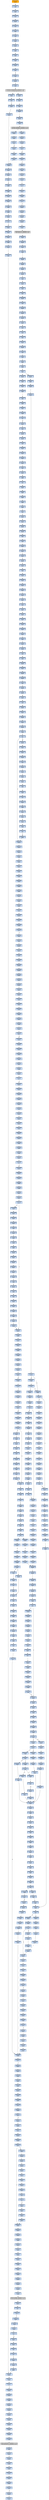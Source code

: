 strict digraph G {
	graph [bgcolor=transparent,
		name=G
	];
	node [color=lightsteelblue,
		fillcolor=lightsteelblue,
		shape=rectangle,
		style=filled
	];
	"0x00432e65"	[label="0x00432e65
jae"];
	"0x00432e67"	[label="0x00432e67
movl"];
	"0x00432e65" -> "0x00432e67"	[color="#000000",
		label=F];
	"0x00432f51"	[label="0x00432f51
movl"];
	"0x00432f53"	[label="0x00432f53
cmpl"];
	"0x00432f51" -> "0x00432f53"	[color="#000000"];
	"0x00432e76"	[label="0x00432e76
shrl"];
	"0x00432e78"	[label="0x00432e78
movl"];
	"0x00432e76" -> "0x00432e78"	[color="#000000"];
	"0x00432a3b"	[label="0x00432a3b
jae"];
	"0x00432a3d"	[label="0x00432a3d
movl"];
	"0x00432a3b" -> "0x00432a3d"	[color="#000000",
		label=F];
	"0x00432a44"	[label="0x00432a44
cmpl"];
	"0x00432a3b" -> "0x00432a44"	[color="#000000",
		label=T];
	"0x0043292b"	[label="0x0043292b
addl"];
	"0x0043292e"	[label="0x0043292e
cmpl"];
	"0x0043292b" -> "0x0043292e"	[color="#000000"];
	"0x00432a25"	[label="0x00432a25
sbbl"];
	"0x00432a27"	[label="0x00432a27
addl"];
	"0x00432a25" -> "0x00432a27"	[color="#000000"];
	"0x00432cb9"	[label="0x00432cb9
xorl"];
	"0x00432cbb"	[label="0x00432cbb
cmpb"];
	"0x00432cb9" -> "0x00432cbb"	[color="#000000"];
	"0x00432189"	[label="0x00432189
call"];
	VIRTUALFREE_KERNEL32_DLL	[color=lightgrey,
		fillcolor=lightgrey,
		label="VIRTUALFREE_KERNEL32_DLL
VIRTUALFREE-KERNEL32-DLL"];
	"0x00432189" -> VIRTUALFREE_KERNEL32_DLL	[color="#000000"];
	"0x00432ac2"	[label="0x00432ac2
call"];
	"0x0043280f"	[label="0x0043280f
movl"];
	"0x00432ac2" -> "0x0043280f"	[color="#000000"];
	"0x00432afe"	[label="0x00432afe
popl"];
	"0x00432aff"	[label="0x00432aff
ret"];
	"0x00432afe" -> "0x00432aff"	[color="#000000"];
	"0x00432274"	[label="0x00432274
testl"];
	"0x00432276"	[label="0x00432276
je"];
	"0x00432274" -> "0x00432276"	[color="#000000"];
	"0x004329e6"	[label="0x004329e6
movl"];
	"0x004329e9"	[label="0x004329e9
cmpl"];
	"0x004329e6" -> "0x004329e9"	[color="#000000"];
	"0x00432093"	[label="0x00432093
orl"];
	"0x00432095"	[label="0x00432095
je"];
	"0x00432093" -> "0x00432095"	[color="#000000"];
	"0x0043290a"	[label="0x0043290a
shrl"];
	"0x0043290d"	[label="0x0043290d
repz"];
	"0x0043290a" -> "0x0043290d"	[color="#000000"];
	"0x004327ae"	[label="0x004327ae
cmpl"];
	"0x004327b1"	[label="0x004327b1
jb"];
	"0x004327ae" -> "0x004327b1"	[color="#000000"];
	"0x004322ac"	[label="0x004322ac
jne"];
	"0x004322b1"	[label="0x004322b1
addl"];
	"0x004322ac" -> "0x004322b1"	[color="#000000",
		label=T];
	"0x0043283c"	[label="0x0043283c
pushl"];
	"0x0043283d"	[label="0x0043283d
movl"];
	"0x0043283c" -> "0x0043283d"	[color="#000000"];
	"0x00432d3a"	[label="0x00432d3a
incl"];
	"0x00432d3b"	[label="0x00432d3b
incl"];
	"0x00432d3a" -> "0x00432d3b"	[color="#000000"];
	"0x00432110"	[label="0x00432110
pushl"];
	"0x00432111"	[label="0x00432111
pushl"];
	"0x00432110" -> "0x00432111"	[color="#000000"];
	"0x00432993"	[label="0x00432993
incl"];
	"0x00432994"	[label="0x00432994
movl"];
	"0x00432993" -> "0x00432994"	[color="#000000"];
	"0x00432cc3"	[label="0x00432cc3
jne"];
	"0x00432cbb" -> "0x00432cc3"	[color="#000000"];
	"0x0043283a"	[label="0x0043283a
pushl"];
	"0x0043283b"	[label="0x0043283b
pushl"];
	"0x0043283a" -> "0x0043283b"	[color="#000000"];
	"0x0043211f"	[label="0x0043211f
orl"];
	"0x00432121"	[label="0x00432121
je"];
	"0x0043211f" -> "0x00432121"	[color="#000000"];
	"0x00432840"	[label="0x00432840
movl"];
	"0x00432845"	[label="0x00432845
movl"];
	"0x00432840" -> "0x00432845"	[color="#000000"];
	"0x00432a7d"	[label="0x00432a7d
popl"];
	"0x00432a7e"	[label="0x00432a7e
popl"];
	"0x00432a7d" -> "0x00432a7e"	[color="#000000"];
	"0x00432249"	[label="0x00432249
movl"];
	"0x0043224f"	[label="0x0043224f
orl"];
	"0x00432249" -> "0x0043224f"	[color="#000000"];
	"0x00432a1b"	[label="0x00432a1b
jmp"];
	"0x00432a58"	[label="0x00432a58
movl"];
	"0x00432a1b" -> "0x00432a58"	[color="#000000"];
	"0x0043284b"	[label="0x0043284b
xorl"];
	"0x00432845" -> "0x0043284b"	[color="#000000"];
	"0x004320e8"	[label="0x004320e8
pushl"];
	"0x004320e9"	[label="0x004320e9
movl"];
	"0x004320e8" -> "0x004320e9"	[color="#000000"];
	"0x00432eae"	[label="0x00432eae
movb"];
	"0x00432eb2"	[label="0x00432eb2
movl"];
	"0x00432eae" -> "0x00432eb2"	[color="#000000"];
	"0x004328f4"	[label="0x004328f4
movb"];
	"0x004328f6"	[label="0x004328f6
movl"];
	"0x004328f4" -> "0x004328f6"	[color="#000000"];
	"0x0043201c"	[label="0x0043201c
subl"];
	"0x00432022"	[label="0x00432022
cmpl"];
	"0x0043201c" -> "0x00432022"	[color="#000000"];
	"0x00432406"	[label="0x00432406
addl"];
	"0x0043240c"	[label="0x0043240c
popl"];
	"0x00432406" -> "0x0043240c"	[color="#000000"];
	"0x00432ef7"	[label="0x00432ef7
cmpl"];
	"0x00432efa"	[label="0x00432efa
jae"];
	"0x00432ef7" -> "0x00432efa"	[color="#000000"];
	"0x00432f85"	[label="0x00432f85
popl"];
	"0x00432f86"	[label="0x00432f86
addl"];
	"0x00432f85" -> "0x00432f86"	[color="#000000"];
	"0x004327b4"	[label="0x004327b4
movl"];
	"0x004327b9"	[label="0x004327b9
movl"];
	"0x004327b4" -> "0x004327b9"	[color="#000000"];
	"0x004328f8"	[label="0x004328f8
movb"];
	"0x004328f6" -> "0x004328f8"	[color="#000000"];
	"0x00432f5d"	[label="0x00432f5d
movl"];
	"0x00432f61"	[label="0x00432f61
movl"];
	"0x00432f5d" -> "0x00432f61"	[color="#000000"];
	"0x004329b1"	[label="0x004329b1
pushl"];
	"0x004329b2"	[label="0x004329b2
pushl"];
	"0x004329b1" -> "0x004329b2"	[color="#000000"];
	"0x004327bd"	[label="0x004327bd
incl"];
	"0x004327be"	[label="0x004327be
movb"];
	"0x004327bd" -> "0x004327be"	[color="#000000"];
	"0x00432e82"	[label="0x00432e82
andl"];
	"0x00432e88"	[label="0x00432e88
shrl"];
	"0x00432e82" -> "0x00432e88"	[color="#000000"];
	"0x0043291a"	[label="0x0043291a
movl"];
	"0x0043291e"	[label="0x0043291e
movl"];
	"0x0043291a" -> "0x0043291e"	[color="#000000"];
	"0x00432e22"	[label="0x00432e22
movl"];
	"0x00432e24"	[label="0x00432e24
je"];
	"0x00432e22" -> "0x00432e24"	[color="#000000"];
	"0x00432962"	[label="0x00432962
testl"];
	"0x00432964"	[label="0x00432964
jbe"];
	"0x00432962" -> "0x00432964"	[color="#000000"];
	"0x00432cf1"	[label="0x00432cf1
ret"];
	"0x00432f6c"	[label="0x00432f6c
testb"];
	"0x00432cf1" -> "0x00432f6c"	[color="#000000"];
	"0x004329a4"	[label="0x004329a4
movb"];
	"0x004329a6"	[label="0x004329a6
popl"];
	"0x004329a4" -> "0x004329a6"	[color="#000000"];
	"0x00432f0d"	[label="0x00432f0d
movl"];
	"0x00432f14"	[label="0x00432f14
jmp"];
	"0x00432f0d" -> "0x00432f14"	[color="#000000"];
	"0x00432e8a"	[label="0x00432e8a
leal"];
	"0x00432e88" -> "0x00432e8a"	[color="#000000"];
	"0x00432a7f"	[label="0x00432a7f
movl"];
	"0x00432a7e" -> "0x00432a7f"	[color="#000000"];
	"0x004320bc"	[label="0x004320bc
pushl"];
	"0x004320be"	[label="0x004320be
call"];
	"0x004320bc" -> "0x004320be"	[color="#000000"];
	"0x00432a1d"	[label="0x00432a1d
cmpl"];
	"0x00432a20"	[label="0x00432a20
jae"];
	"0x00432a1d" -> "0x00432a20"	[color="#000000"];
	"0x00432f74"	[label="0x00432f74
jb"];
	"0x00432f7a"	[label="0x00432f7a
movl"];
	"0x00432f74" -> "0x00432f7a"	[color="#000000",
		label=F];
	"0x00432a5a"	[label="0x00432a5a
movl"];
	"0x00432a5d"	[label="0x00432a5d
addl"];
	"0x00432a5a" -> "0x00432a5d"	[color="#000000"];
	"0x004320aa"	[label="0x004320aa
je"];
	"0x004320b0"	[label="0x004320b0
pushl"];
	"0x004320aa" -> "0x004320b0"	[color="#000000",
		label=F];
	"0x00432826"	[label="0x00432826
movl"];
	"0x0043282c"	[label="0x0043282c
addl"];
	"0x00432826" -> "0x0043282c"	[color="#000000"];
	"0x00432396"	[label="0x00432396
pushl"];
	"0x00432397"	[label="0x00432397
pushl"];
	"0x00432396" -> "0x00432397"	[color="#000000"];
	"0x0043200b"	[label="0x0043200b
incl"];
	"0x0043200c"	[label="0x0043200c
pushl"];
	"0x0043200b" -> "0x0043200c"	[color="#000000"];
	"0x004328e0"	[label="0x004328e0
movl"];
	"0x004328e6"	[label="0x004328e6
shrl"];
	"0x004328e0" -> "0x004328e6"	[color="#000000"];
	"0x00432152"	[label="0x00432152
popl"];
	"0x00432153"	[label="0x00432153
popl"];
	"0x00432152" -> "0x00432153"	[color="#000000"];
	"0x0043271a"	[label="0x0043271a
jne"];
	"0x00432726"	[label="0x00432726
movl"];
	"0x0043271a" -> "0x00432726"	[color="#000000",
		label=T];
	"0x00432e50"	[label="0x00432e50
andl"];
	"0x00432e55"	[label="0x00432e55
addl"];
	"0x00432e50" -> "0x00432e55"	[color="#000000"];
	"0x00432d42"	[label="0x00432d42
jmp"];
	"0x00432f70"	[label="0x00432f70
cmpl"];
	"0x00432d42" -> "0x00432f70"	[color="#000000"];
	"0x00432831"	[label="0x00432831
ret"];
	"0x0043282c" -> "0x00432831"	[color="#000000"];
	"0x004328cc"	[label="0x004328cc
movl"];
	"0x004328cf"	[label="0x004328cf
movl"];
	"0x004328cc" -> "0x004328cf"	[color="#000000"];
	"0x00432b76"	[label="0x00432b76
call"];
	"0x004327a4"	[label="0x004327a4
pushl"];
	"0x00432b76" -> "0x004327a4"	[color="#000000"];
	"0x004327ce"	[label="0x004327ce
andl"];
	"0x004327d4"	[label="0x004327d4
orl"];
	"0x004327ce" -> "0x004327d4"	[color="#000000"];
	"0x0043299f"	[label="0x0043299f
jb"];
	"0x004329a1"	[label="0x004329a1
popl"];
	"0x0043299f" -> "0x004329a1"	[color="#000000",
		label=F];
	"0x00432ee9"	[label="0x00432ee9
movl"];
	"0x00432eec"	[label="0x00432eec
subl"];
	"0x00432ee9" -> "0x00432eec"	[color="#000000"];
	"0x00432e1f"	[label="0x00432e1f
popl"];
	"0x00432e20"	[label="0x00432e20
testb"];
	"0x00432e1f" -> "0x00432e20"	[color="#000000"];
	"0x004329be"	[label="0x004329be
movl"];
	"0x004329c0"	[label="0x004329c0
movb"];
	"0x004329be" -> "0x004329c0"	[color="#000000"];
	"0x004327a7"	[label="0x004327a7
pushl"];
	"0x004327a8"	[label="0x004327a8
movl"];
	"0x004327a7" -> "0x004327a8"	[color="#000000"];
	"0x00432a71"	[label="0x00432a71
movl"];
	"0x00432a75"	[label="0x00432a75
addl"];
	"0x00432a71" -> "0x00432a75"	[color="#000000"];
	"0x00432103"	[label="0x00432103
cmpb"];
	"0x00432106"	[label="0x00432106
jne"];
	"0x00432103" -> "0x00432106"	[color="#000000"];
	"0x0043297f"	[label="0x0043297f
movl"];
	"0x00432983"	[label="0x00432983
movl"];
	"0x0043297f" -> "0x00432983"	[color="#000000"];
	"0x00432a65"	[label="0x00432a65
movl"];
	"0x00432a6a"	[label="0x00432a6a
subl"];
	"0x00432a65" -> "0x00432a6a"	[color="#000000"];
	"0x00432885"	[label="0x00432885
movl"];
	"0x00432888"	[label="0x00432888
movl"];
	"0x00432885" -> "0x00432888"	[color="#000000"];
	"0x00432e49"	[label="0x00432e49
movl"];
	"0x00432e4c"	[label="0x00432e4c
movl"];
	"0x00432e49" -> "0x00432e4c"	[color="#000000"];
	"0x00432f63"	[label="0x00432f63
jmp"];
	"0x00432f63" -> "0x00432f70"	[color="#000000"];
	"0x004328c9"	[label="0x004328c9
cmpl"];
	"0x004328c9" -> "0x004328cc"	[color="#000000"];
	"0x004326eb"	[label="0x004326eb
pushl"];
	"0x004326ec"	[label="0x004326ec
leal"];
	"0x004326eb" -> "0x004326ec"	[color="#000000"];
	"0x00432922"	[label="0x00432922
movl"];
	"0x0043291e" -> "0x00432922"	[color="#000000"];
	"0x00432aab"	[label="0x00432aab
shll"];
	"0x00432aad"	[label="0x00432aad
addl"];
	"0x00432aab" -> "0x00432aad"	[color="#000000"];
	"0x0043216f"	[label="0x0043216f
sarl"];
	"0x00432172"	[label="0x00432172
repz"];
	"0x0043216f" -> "0x00432172"	[color="#000000"];
	"0x0043200e"	[label="0x0043200e
call"];
	"0x00432014"	[label="0x00432014
popl"];
	"0x0043200e" -> "0x00432014"	[color="#000000"];
	"0x00432b1b"	[label="0x00432b1b
movl"];
	"0x00432b1e"	[label="0x00432b1e
movl"];
	"0x00432b1b" -> "0x00432b1e"	[color="#000000"];
	"0x004327e0"	[label="0x004327e0
movl"];
	"0x004327e3"	[label="0x004327e3
cmpl"];
	"0x004327e0" -> "0x004327e3"	[color="#000000"];
	"0x00432062"	[label="0x00432062
jmp"];
	"0x0043208d"	[label="0x0043208d
movl"];
	"0x00432062" -> "0x0043208d"	[color="#000000"];
	"0x00432e9a"	[label="0x00432e9a
jmp"];
	"0x00432e9a" -> "0x00432ef7"	[color="#000000"];
	"0x004320fc"	[label="0x004320fc
call"];
	"0x004326c8"	[label="0x004326c8
movl"];
	"0x004320fc" -> "0x004326c8"	[color="#000000"];
	"0x004329c3"	[label="0x004329c3
movb"];
	"0x004329c7"	[label="0x004329c7
movl"];
	"0x004329c3" -> "0x004329c7"	[color="#000000"];
	"0x00432ee2"	[label="0x00432ee2
shrl"];
	"0x00432ee4"	[label="0x00432ee4
movl"];
	"0x00432ee2" -> "0x00432ee4"	[color="#000000"];
	"0x00432d34"	[label="0x00432d34
movl"];
	"0x00432d36"	[label="0x00432d36
movb"];
	"0x00432d34" -> "0x00432d36"	[color="#000000"];
	"0x00432a82"	[label="0x00432a82
popl"];
	"0x00432a7f" -> "0x00432a82"	[color="#000000"];
	"0x00432e31"	[label="0x00432e31
cmpl"];
	"0x00432e34"	[label="0x00432e34
jb"];
	"0x00432e31" -> "0x00432e34"	[color="#000000"];
	"0x00432f82"	[label="0x00432f82
popl"];
	"0x00432f83"	[label="0x00432f83
movb"];
	"0x00432f82" -> "0x00432f83"	[color="#000000"];
	"0x00432e5c"	[label="0x00432e5c
cmpl"];
	"0x00432e5f"	[label="0x00432e5f
movl"];
	"0x00432e5c" -> "0x00432e5f"	[color="#000000"];
	"0x00432f7e"	[label="0x00432f7e
movl"];
	"0x00432f80"	[label="0x00432f80
popl"];
	"0x00432f7e" -> "0x00432f80"	[color="#000000"];
	"0x00432966"	[label="0x00432966
movl"];
	"0x0043296d"	[label="0x0043296d
movb"];
	"0x00432966" -> "0x0043296d"	[color="#000000"];
	"0x004327c7"	[label="0x004327c7
movl"];
	"0x004327cb"	[label="0x004327cb
shll"];
	"0x004327c7" -> "0x004327cb"	[color="#000000"];
	"0x004322a2"	[label="0x004322a2
movl"];
	"0x004322a8"	[label="0x004322a8
movl"];
	"0x004322a2" -> "0x004322a8"	[color="#000000"];
	"0x00432015"	[label="0x00432015
movl"];
	"0x00432014" -> "0x00432015"	[color="#000000"];
	"0x00432a83"	[label="0x00432a83
ret"];
	"0x00432a82" -> "0x00432a83"	[color="#000000"];
	"0x00432eab"	[label="0x00432eab
movb"];
	"0x00432ead"	[label="0x00432ead
incl"];
	"0x00432eab" -> "0x00432ead"	[color="#000000"];
	"0x00432a62"	[label="0x00432a62
movl"];
	"0x00432a62" -> "0x00432a65"	[color="#000000"];
	"0x00432ef3"	[label="0x00432ef3
shrl"];
	"0x00432ef5"	[label="0x00432ef5
addl"];
	"0x00432ef3" -> "0x00432ef5"	[color="#000000"];
	"0x00432e6a"	[label="0x00432e6a
movl"];
	"0x00432e67" -> "0x00432e6a"	[color="#000000"];
	"0x00432a87"	[label="0x00432a87
movl"];
	"0x00432a89"	[label="0x00432a89
xorl"];
	"0x00432a87" -> "0x00432a89"	[color="#000000"];
	"0x004329a3"	[label="0x004329a3
popl"];
	"0x004329a3" -> "0x004329a4"	[color="#000000"];
	"0x0043215f"	[label="0x0043215f
movl"];
	"0x00432161"	[label="0x00432161
movl"];
	"0x0043215f" -> "0x00432161"	[color="#000000"];
	"0x0043204f"	[label="0x0043204f
call"];
	GETPROCADDRESS_KERNEL32_DLL	[color=lightgrey,
		fillcolor=lightgrey,
		label="GETPROCADDRESS_KERNEL32_DLL
GETPROCADDRESS-KERNEL32-DLL"];
	"0x0043204f" -> GETPROCADDRESS_KERNEL32_DLL	[color="#000000"];
	"0x0043202f"	[label="0x0043202f
jne"];
	"0x00432035"	[label="0x00432035
leal"];
	"0x0043202f" -> "0x00432035"	[color="#000000",
		label=F];
	"0x00432289"	[label="0x00432289
jne"];
	"0x00432292"	[label="0x00432292
movl"];
	"0x00432289" -> "0x00432292"	[color="#000000",
		label=T];
	"0x00432866"	[label="0x00432866
movb"];
	"0x00432869"	[label="0x00432869
movl"];
	"0x00432866" -> "0x00432869"	[color="#000000"];
	"0x00432112"	[label="0x00432112
movl"];
	"0x00432114"	[label="0x00432114
subl"];
	"0x00432112" -> "0x00432114"	[color="#000000"];
	"0x00432ed1"	[label="0x00432ed1
jae"];
	"0x00432ed3"	[label="0x00432ed3
movl"];
	"0x00432ed1" -> "0x00432ed3"	[color="#000000",
		label=F];
	"0x004329b3"	[label="0x004329b3
movl"];
	"0x004329b5"	[label="0x004329b5
pushl"];
	"0x004329b3" -> "0x004329b5"	[color="#000000"];
	"0x00432b02"	[label="0x00432b02
movl"];
	"0x00432b06"	[label="0x00432b06
movl"];
	"0x00432b02" -> "0x00432b06"	[color="#000000"];
	"0x0043201a"	[label="0x0043201a
addl"];
	"0x0043201a" -> "0x0043201c"	[color="#000000"];
	"0x00432111" -> "0x00432112"	[color="#000000"];
	"0x004327fd"	[label="0x004327fd
andl"];
	"0x00432802"	[label="0x00432802
shrl"];
	"0x004327fd" -> "0x00432802"	[color="#000000"];
	"0x00432cb2"	[label="0x00432cb2
movb"];
	"0x00432cb2" -> "0x00432cb9"	[color="#000000"];
	"0x00432f5b"	[label="0x00432f5b
addl"];
	"0x00432f5b" -> "0x00432f5d"	[color="#000000"];
	"0x00432f70" -> "0x00432f74"	[color="#000000"];
	"0x00432e36"	[label="0x00432e36
movl"];
	"0x00432e39"	[label="0x00432e39
movl"];
	"0x00432e36" -> "0x00432e39"	[color="#000000"];
	"0x00432243"	[label="0x00432243
movl"];
	"0x00432243" -> "0x00432249"	[color="#000000"];
	"0x00432931"	[label="0x00432931
movl"];
	"0x00432935"	[label="0x00432935
movl"];
	"0x00432931" -> "0x00432935"	[color="#000000"];
	"0x004320f7"	[label="0x004320f7
pushl"];
	"0x004320fa"	[label="0x004320fa
pushl"];
	"0x004320f7" -> "0x004320fa"	[color="#000000"];
	"0x004329db"	[label="0x004329db
movl"];
	"0x004329de"	[label="0x004329de
addl"];
	"0x004329db" -> "0x004329de"	[color="#000000"];
	"0x004327b3"	[label="0x004327b3
pushl"];
	"0x004327b1" -> "0x004327b3"	[color="#000000",
		label=F];
	"0x004327e8"	[label="0x004327e8
movl"];
	"0x004327b1" -> "0x004327e8"	[color="#000000",
		label=T];
	"0x004326d6"	[label="0x004326d6
pushl"];
	"0x004326d7"	[label="0x004326d7
call"];
	"0x004326d6" -> "0x004326d7"	[color="#000000"];
	"0x00432029"	[label="0x00432029
movl"];
	"0x00432029" -> "0x0043202f"	[color="#000000"];
	"0x004329ad"	[label="0x004329ad
ret"];
	"0x00432ca3"	[label="0x00432ca3
testb"];
	"0x004329ad" -> "0x00432ca3"	[color="#000000"];
	"0x00432bb4"	[label="0x00432bb4
testb"];
	"0x004329ad" -> "0x00432bb4"	[color="#000000"];
	"0x00432a22"	[label="0x00432a22
cmpl"];
	"0x00432a20" -> "0x00432a22"	[color="#000000",
		label=F];
	"0x00432a2c"	[label="0x00432a2c
cmpl"];
	"0x00432a20" -> "0x00432a2c"	[color="#000000",
		label=T];
	"0x004329f9"	[label="0x004329f9
subl"];
	"0x004329fb"	[label="0x004329fb
shrl"];
	"0x004329f9" -> "0x004329fb"	[color="#000000"];
	"0x00432d38"	[label="0x00432d38
movl"];
	"0x00432d36" -> "0x00432d38"	[color="#000000"];
	"0x00432949"	[label="0x00432949
je"];
	"0x0043295a"	[label="0x0043295a
movl"];
	"0x00432949" -> "0x0043295a"	[color="#000000",
		label=T];
	"0x0043280a"	[label="0x0043280a
popl"];
	"0x0043280b"	[label="0x0043280b
popl"];
	"0x0043280a" -> "0x0043280b"	[color="#000000"];
	"0x00432f83" -> "0x00432f85"	[color="#000000"];
	"0x004328dc"	[label="0x004328dc
movl"];
	"0x004328dc" -> "0x004328e0"	[color="#000000"];
	"0x00432269"	[label="0x00432269
movl"];
	"0x0043226f"	[label="0x0043226f
addl"];
	"0x00432269" -> "0x0043226f"	[color="#000000"];
	"0x00432834"	[label="0x00432834
subl"];
	"0x00432834" -> "0x0043283a"	[color="#000000"];
	"0x00432b08"	[label="0x00432b08
movl"];
	"0x00432b0c"	[label="0x00432b0c
pushl"];
	"0x00432b08" -> "0x00432b0c"	[color="#000000"];
	"0x004321ba"	[label="0x004321ba
movl"];
	"0x004321c0"	[label="0x004321c0
movl"];
	"0x004321ba" -> "0x004321c0"	[color="#000000"];
	"0x004326ea"	[label="0x004326ea
pushl"];
	"0x004326ea" -> "0x004326eb"	[color="#000000"];
	"0x004322c8"	[label="0x004322c8
je"];
	"0x00432373"	[label="0x00432373
movl"];
	"0x004322c8" -> "0x00432373"	[color="#000000",
		label=T];
	"0x00432f37"	[label="0x00432f37
movl"];
	"0x00432f39"	[label="0x00432f39
movl"];
	"0x00432f37" -> "0x00432f39"	[color="#000000"];
	"0x00432b2a"	[label="0x00432b2a
movl"];
	"0x00432b30"	[label="0x00432b30
xorl"];
	"0x00432b2a" -> "0x00432b30"	[color="#000000"];
	"0x00432a84"	[label="0x00432a84
pushl"];
	"0x004326d7" -> "0x00432a84"	[color="#000000"];
	"0x00432155"	[label="0x00432155
jmp"];
	"0x00432106" -> "0x00432155"	[color="#000000",
		label=T];
	"0x00432108"	[label="0x00432108
incb"];
	"0x00432106" -> "0x00432108"	[color="#000000",
		label=F];
	"0x004328c4"	[label="0x004328c4
movl"];
	"0x004328c7"	[label="0x004328c7
addl"];
	"0x004328c4" -> "0x004328c7"	[color="#000000"];
	"0x0043203c"	[label="0x0043203c
call"];
	GETMODULEHANDLEA_KERNEL32_DLL	[color=lightgrey,
		fillcolor=lightgrey,
		label="GETMODULEHANDLEA_KERNEL32_DLL
GETMODULEHANDLEA-KERNEL32-DLL"];
	"0x0043203c" -> GETMODULEHANDLEA_KERNEL32_DLL	[color="#000000"];
	"0x00432ee4" -> "0x00432ee9"	[color="#000000"];
	"0x00432ede"	[label="0x00432ede
subl"];
	"0x00432ee0"	[label="0x00432ee0
addl"];
	"0x00432ede" -> "0x00432ee0"	[color="#000000"];
	"0x004327e5"	[label="0x004327e5
jae"];
	"0x004327e3" -> "0x004327e5"	[color="#000000"];
	"0x00432271"	[label="0x00432271
movl"];
	"0x00432271" -> "0x00432274"	[color="#000000"];
	"0x00432939"	[label="0x00432939
movl"];
	"0x00432935" -> "0x00432939"	[color="#000000"];
	"0x00432b63"	[label="0x00432b63
subl"];
	"0x00432b69"	[label="0x00432b69
pushl"];
	"0x00432b63" -> "0x00432b69"	[color="#000000"];
	"0x0043284d"	[label="0x0043284d
leal"];
	"0x0043284b" -> "0x0043284d"	[color="#000000"];
	"0x00432cc5"	[label="0x00432cc5
incl"];
	"0x00432cc3" -> "0x00432cc5"	[color="#000000",
		label=F];
	"0x00432ccd"	[label="0x00432ccd
movb"];
	"0x00432cc3" -> "0x00432ccd"	[color="#000000",
		label=T];
	"0x00432875"	[label="0x00432875
movl"];
	"0x00432877"	[label="0x00432877
jb"];
	"0x00432875" -> "0x00432877"	[color="#000000"];
	"0x00432ccb"	[label="0x00432ccb
jmp"];
	"0x00432cd4"	[label="0x00432cd4
movl"];
	"0x00432ccb" -> "0x00432cd4"	[color="#000000"];
	"0x00432cf2"	[label="0x00432cf2
call"];
	"0x00432cf8"	[label="0x00432cf8
popl"];
	"0x00432cf2" -> "0x00432cf8"	[color="#000000"];
	"0x00432a42"	[label="0x00432a42
jmp"];
	"0x00432a3d" -> "0x00432a42"	[color="#000000"];
	"0x0043217b"	[label="0x0043217b
popl"];
	"0x0043217c"	[label="0x0043217c
pushl"];
	"0x0043217b" -> "0x0043217c"	[color="#000000"];
	"0x004329b6"	[label="0x004329b6
movl"];
	"0x004329b8"	[label="0x004329b8
cmpl"];
	"0x004329b6" -> "0x004329b8"	[color="#000000"];
	"0x00432a2a"	[label="0x00432a2a
jmp"];
	"0x00432a2a" -> "0x00432a58"	[color="#000000"];
	"0x0043200d"	[label="0x0043200d
ret"];
	"0x00432008"	[label="0x00432008
jmp"];
	"0x0043200d" -> "0x00432008"	[color="#000000"];
	"0x004320a7"	[label="0x004320a7
cmpl"];
	"0x004320a7" -> "0x004320aa"	[color="#000000"];
	"0x00432807"	[label="0x00432807
movl"];
	"0x00432807" -> "0x0043280a"	[color="#000000"];
	"0x00432e3f"	[label="0x00432e3f
movb"];
	"0x00432e41"	[label="0x00432e41
incl"];
	"0x00432e3f" -> "0x00432e41"	[color="#000000"];
	"0x00432a47"	[label="0x00432a47
jae"];
	"0x00432a49"	[label="0x00432a49
movl"];
	"0x00432a47" -> "0x00432a49"	[color="#000000",
		label=F];
	"0x00432eb5"	[label="0x00432eb5
movl"];
	"0x00432eb2" -> "0x00432eb5"	[color="#000000"];
	"0x00432cf9"	[label="0x00432cf9
subl"];
	"0x00432cf8" -> "0x00432cf9"	[color="#000000"];
	"0x004321c8"	[label="0x004321c8
je"];
	"0x004321c8" -> "0x00432243"	[color="#000000",
		label=T];
	"0x004327e7"	[label="0x004327e7
popl"];
	"0x004327e7" -> "0x004327e8"	[color="#000000"];
	"0x00432af9"	[label="0x00432af9
addl"];
	"0x00432af9" -> "0x00432afe"	[color="#000000"];
	"0x0043288e"	[label="0x0043288e
movl"];
	"0x00432892"	[label="0x00432892
movl"];
	"0x0043288e" -> "0x00432892"	[color="#000000"];
	"0x00432ec1"	[label="0x00432ec1
addl"];
	"0x00432ec4"	[label="0x00432ec4
orl"];
	"0x00432ec1" -> "0x00432ec4"	[color="#000000"];
	"0x00432aa2"	[label="0x00432aa2
popl"];
	"0x00432aa3"	[label="0x00432aa3
movl"];
	"0x00432aa2" -> "0x00432aa3"	[color="#000000"];
	"0x00432056"	[label="0x00432056
movb"];
	"0x00432058"	[label="0x00432058
scasb"];
	"0x00432056" -> "0x00432058"	[color="#000000"];
	"0x004329e1"	[label="0x004329e1
movl"];
	"0x004329e4"	[label="0x004329e4
movl"];
	"0x004329e1" -> "0x004329e4"	[color="#000000"];
	"0x00432cc9"	[label="0x00432cc9
jb"];
	"0x00432cc9" -> "0x00432ccb"	[color="#000000",
		label=F];
	"0x00432416"	[label="0x00432416
jne"];
	"0x00432420"	[label="0x00432420
pushl"];
	"0x00432416" -> "0x00432420"	[color="#000000",
		label=T];
	"0x0043299c"	[label="0x0043299c
incl"];
	"0x0043299d"	[label="0x0043299d
cmpl"];
	"0x0043299c" -> "0x0043299d"	[color="#000000"];
	"0x004327ad"	[label="0x004327ad
pushl"];
	"0x004327a8" -> "0x004327ad"	[color="#000000"];
	"0x004322f0"	[label="0x004322f0
popl"];
	"0x004322f1"	[label="0x004322f1
jne"];
	"0x004322f0" -> "0x004322f1"	[color="#000000"];
	"0x0043240d"	[label="0x0043240d
orl"];
	"0x0043240c" -> "0x0043240d"	[color="#000000"];
	"0x00432879"	[label="0x00432879
movl"];
	"0x00432877" -> "0x00432879"	[color="#000000",
		label=F];
	"0x00432900"	[label="0x00432900
movl"];
	"0x00432904"	[label="0x00432904
shll"];
	"0x00432900" -> "0x00432904"	[color="#000000"];
	"0x004327ad" -> "0x004327ae"	[color="#000000"];
	"0x004327f4"	[label="0x004327f4
shrl"];
	"0x004327f6"	[label="0x004327f6
movl"];
	"0x004327f4" -> "0x004327f6"	[color="#000000"];
	"0x00432251"	[label="0x00432251
je"];
	"0x0043224f" -> "0x00432251"	[color="#000000"];
	"0x00432cc6"	[label="0x00432cc6
cmpl"];
	"0x00432cc6" -> "0x00432cc9"	[color="#000000"];
	"0x00432ed6"	[label="0x00432ed6
movl"];
	"0x00432ed9"	[label="0x00432ed9
movl"];
	"0x00432ed6" -> "0x00432ed9"	[color="#000000"];
	"0x00432872"	[label="0x00432872
incl"];
	"0x00432873"	[label="0x00432873
cmpl"];
	"0x00432872" -> "0x00432873"	[color="#000000"];
	"0x00432179"	[label="0x00432179
repz"];
	"0x00432179" -> "0x0043217b"	[color="#000000"];
	"0x00432e3c"	[label="0x00432e3c
shll"];
	"0x00432e39" -> "0x00432e3c"	[color="#000000"];
	"0x0043240f"	[label="0x0043240f
movl"];
	"0x00432415"	[label="0x00432415
popa"];
	"0x0043240f" -> "0x00432415"	[color="#000000"];
	"0x00432abd"	[label="0x00432abd
pushl"];
	"0x00432abd" -> "0x00432ac2"	[color="#000000"];
	"0x004328e9"	[label="0x004328e9
movl"];
	"0x004328eb"	[label="0x004328eb
andl"];
	"0x004328e9" -> "0x004328eb"	[color="#000000"];
	"0x00432378"	[label="0x00432378
movl"];
	"0x0043237b"	[label="0x0043237b
addl"];
	"0x00432378" -> "0x0043237b"	[color="#000000"];
	"0x00432988"	[label="0x00432988
movb"];
	"0x0043298b"	[label="0x0043298b
movl"];
	"0x00432988" -> "0x0043298b"	[color="#000000"];
	"0x00432e90"	[label="0x00432e90
call"];
	"0x00432e8a" -> "0x00432e90"	[color="#000000"];
	"0x00432375"	[label="0x00432375
movl"];
	"0x00432373" -> "0x00432375"	[color="#000000"];
	"0x00432cff"	[label="0x00432cff
ret"];
	"0x00432e18"	[label="0x00432e18
movb"];
	"0x00432cff" -> "0x00432e18"	[color="#000000"];
	"0x00432a9b"	[label="0x00432a9b
movb"];
	"0x00432cff" -> "0x00432a9b"	[color="#000000"];
	"0x0043286d"	[label="0x0043286d
leal"];
	"0x00432869" -> "0x0043286d"	[color="#000000"];
	"0x00432ece"	[label="0x00432ece
movl"];
	"0x00432ece" -> "0x00432ed1"	[color="#000000"];
	VIRTUALALLOC_KERNEL32_DLL	[color=lightgrey,
		fillcolor=lightgrey,
		label="VIRTUALALLOC_KERNEL32_DLL
VIRTUALALLOC-KERNEL32-DLL"];
	"0x004320be" -> VIRTUALALLOC_KERNEL32_DLL	[color="#000000"];
	"0x00432f22"	[label="0x00432f22
leal"];
	"0x00432f25"	[label="0x00432f25
movl"];
	"0x00432f22" -> "0x00432f25"	[color="#000000"];
	"0x00432b6a"	[label="0x00432b6a
movl"];
	"0x00432b69" -> "0x00432b6a"	[color="#000000"];
	"0x00432b0f"	[label="0x00432b0f
leal"];
	"0x00432b12"	[label="0x00432b12
movl"];
	"0x00432b0f" -> "0x00432b12"	[color="#000000"];
	"0x00432f89"	[label="0x00432f89
ret"];
	"0x00432718"	[label="0x00432718
testb"];
	"0x00432f89" -> "0x00432718"	[color="#000000"];
	"0x0043287e"	[label="0x0043287e
movl"];
	"0x00432882"	[label="0x00432882
movl"];
	"0x0043287e" -> "0x00432882"	[color="#000000"];
	"0x00432972"	[label="0x00432972
je"];
	"0x00432974"	[label="0x00432974
movl"];
	"0x00432972" -> "0x00432974"	[color="#000000",
		label=F];
	"0x00432996"	[label="0x00432996
movl"];
	"0x00432972" -> "0x00432996"	[color="#000000",
		label=T];
	"0x004329f4"	[label="0x004329f4
movl"];
	"0x004329f4" -> "0x004329f9"	[color="#000000"];
	"0x0043292e" -> "0x00432931"	[color="#000000"];
	"0x004320a1"	[label="0x004320a1
leal"];
	"0x00432095" -> "0x004320a1"	[color="#000000",
		label=T];
	"0x004322aa"	[label="0x004322aa
testl"];
	"0x004322a8" -> "0x004322aa"	[color="#000000"];
	"0x00432ce5"	[label="0x00432ce5
popl"];
	"0x00432ce6"	[label="0x00432ce6
popl"];
	"0x00432ce5" -> "0x00432ce6"	[color="#000000"];
	"0x00432f16"	[label="0x00432f16
movl"];
	"0x00432f1c"	[label="0x00432f1c
movl"];
	"0x00432f16" -> "0x00432f1c"	[color="#000000"];
	"0x004320eb"	[label="0x004320eb
addl"];
	"0x004320f1"	[label="0x004320f1
pushl"];
	"0x004320eb" -> "0x004320f1"	[color="#000000"];
	"0x004327bb"	[label="0x004327bb
movb"];
	"0x004327bb" -> "0x004327bd"	[color="#000000"];
	"0x004329a2"	[label="0x004329a2
popl"];
	"0x004329a1" -> "0x004329a2"	[color="#000000"];
	"0x004321c6"	[label="0x004321c6
subl"];
	"0x004321c0" -> "0x004321c6"	[color="#000000"];
	"0x00432298"	[label="0x00432298
movl"];
	"0x00432292" -> "0x00432298"	[color="#000000"];
	"0x00432ee0" -> "0x00432ee2"	[color="#000000"];
	"0x00432395"	[label="0x00432395
pushl"];
	"0x00432395" -> "0x00432396"	[color="#000000"];
	"0x00432264"	[label="0x00432264
movl"];
	"0x00432264" -> "0x00432269"	[color="#000000"];
	"0x00432926"	[label="0x00432926
addl"];
	"0x00432922" -> "0x00432926"	[color="#000000"];
	"0x00432e42"	[label="0x00432e42
movb"];
	"0x00432e41" -> "0x00432e42"	[color="#000000"];
	"0x00432ca5"	[label="0x00432ca5
jne"];
	"0x00432ca3" -> "0x00432ca5"	[color="#000000"];
	"0x00432b6e"	[label="0x00432b6e
leal"];
	"0x00432b71"	[label="0x00432b71
pushl"];
	"0x00432b6e" -> "0x00432b71"	[color="#000000"];
	"0x00432f3d"	[label="0x00432f3d
incl"];
	"0x00432f39" -> "0x00432f3d"	[color="#000000"];
	"0x004327d6"	[label="0x004327d6
movl"];
	"0x004327d4" -> "0x004327d6"	[color="#000000"];
	"0x0043200c" -> "0x0043200d"	[color="#000000"];
	"0x00432174"	[label="0x00432174
movl"];
	"0x00432172" -> "0x00432174"	[color="#000000"];
	"0x00432a77"	[label="0x00432a77
movl"];
	"0x00432a75" -> "0x00432a77"	[color="#000000"];
	"0x004327a5"	[label="0x004327a5
movl"];
	"0x004327a5" -> "0x004327a7"	[color="#000000"];
	"0x00432f4b"	[label="0x00432f4b
incl"];
	"0x00432f4c"	[label="0x00432f4c
movb"];
	"0x00432f4b" -> "0x00432f4c"	[color="#000000"];
	"0x00432a31"	[label="0x00432a31
movl"];
	"0x00432a36"	[label="0x00432a36
jmp"];
	"0x00432a31" -> "0x00432a36"	[color="#000000"];
	"0x00432287"	[label="0x00432287
testl"];
	"0x00432287" -> "0x00432289"	[color="#000000"];
	"0x00432b55"	[label="0x00432b55
repz"];
	"0x00432b57"	[label="0x00432b57
movl"];
	"0x00432b55" -> "0x00432b57"	[color="#000000"];
	"0x004320a1" -> "0x004320a7"	[color="#000000"];
	"0x00432f55"	[label="0x00432f55
jb"];
	"0x00432f57"	[label="0x00432f57
movl"];
	"0x00432f55" -> "0x00432f57"	[color="#000000",
		label=F];
	"0x00432960"	[label="0x00432960
xorl"];
	"0x0043295a" -> "0x00432960"	[color="#000000"];
	"0x004326dc"	[label="0x004326dc
movl"];
	"0x00432aff" -> "0x004326dc"	[color="#000000"];
	"0x00432bc3"	[label="0x00432bc3
xorl"];
	"0x00432bc5"	[label="0x00432bc5
movl"];
	"0x00432bc3" -> "0x00432bc5"	[color="#000000"];
	"0x00432929"	[label="0x00432929
incl"];
	"0x00432926" -> "0x00432929"	[color="#000000"];
	"0x00432a96"	[label="0x00432a96
call"];
	"0x00432a96" -> "0x00432cf2"	[color="#000000"];
	"0x004327d9"	[label="0x004327d9
addl"];
	"0x004327db"	[label="0x004327db
movl"];
	"0x004327d9" -> "0x004327db"	[color="#000000"];
	"0x004329d9"	[label="0x004329d9
orl"];
	"0x004329d9" -> "0x004329db"	[color="#000000"];
	"0x00432a05"	[label="0x00432a05
cmpl"];
	"0x00432a07"	[label="0x00432a07
jae"];
	"0x00432a05" -> "0x00432a07"	[color="#000000"];
	"0x00432a8b"	[label="0x00432a8b
xorl"];
	"0x00432a89" -> "0x00432a8b"	[color="#000000"];
	"0x00432efa" -> "0x00432f16"	[color="#000000",
		label=T];
	"0x00432efc"	[label="0x00432efc
movl"];
	"0x00432efa" -> "0x00432efc"	[color="#000000",
		label=F];
	"0x00432ea8"	[label="0x00432ea8
shll"];
	"0x00432ea8" -> "0x00432eab"	[color="#000000"];
	"0x00432a86"	[label="0x00432a86
pushl"];
	"0x00432a86" -> "0x00432a87"	[color="#000000"];
	"0x004320e2"	[label="0x004320e2
movl"];
	"0x004320e2" -> "0x004320e8"	[color="#000000"];
	"0x00432117"	[label="0x00432117
movl"];
	"0x00432114" -> "0x00432117"	[color="#000000"];
	"0x00432055"	[label="0x00432055
stosl"];
	"0x00432055" -> "0x00432056"	[color="#000000"];
	"0x004327b3" -> "0x004327b4"	[color="#000000"];
	"0x00432853"	[label="0x00432853
repz"];
	"0x00432855"	[label="0x00432855
movl"];
	"0x00432853" -> "0x00432855"	[color="#000000"];
	"0x00432915"	[label="0x00432915
andl"];
	"0x00432918"	[label="0x00432918
repz"];
	"0x00432915" -> "0x00432918"	[color="#000000"];
	"0x00432813"	[label="0x00432813
movl"];
	"0x00432817"	[label="0x00432817
movl"];
	"0x00432813" -> "0x00432817"	[color="#000000"];
	"0x00432f03"	[label="0x00432f03
testl"];
	"0x00432f05"	[label="0x00432f05
je"];
	"0x00432f03" -> "0x00432f05"	[color="#000000"];
	"0x00432ca5" -> "0x00432cb2"	[color="#000000",
		label=T];
	"0x00432059"	[label="0x00432059
jne"];
	"0x00432058" -> "0x00432059"	[color="#000000"];
	"0x00432a27" -> "0x00432a2a"	[color="#000000"];
	"0x004327c2"	[label="0x004327c2
movl"];
	"0x004327c4"	[label="0x004327c4
movl"];
	"0x004327c2" -> "0x004327c4"	[color="#000000"];
	"0x0043205f"	[label="0x0043205f
leal"];
	"0x0043205f" -> "0x00432062"	[color="#000000"];
	"0x004328fa"	[label="0x004328fa
movl"];
	"0x004328f8" -> "0x004328fa"	[color="#000000"];
	"0x004322b9"	[label="0x004322b9
movl"];
	"0x004322bb"	[label="0x004322bb
movl"];
	"0x004322b9" -> "0x004322bb"	[color="#000000"];
	"0x00432425"	[label="0x00432425
ret"];
	"0x00432420" -> "0x00432425"	[color="#000000"];
	"0x00432abc"	[label="0x00432abc
pushl"];
	"0x00432abc" -> "0x00432abd"	[color="#000000"];
	"0x00432f2b"	[label="0x00432f2b
movl"];
	"0x00432f31"	[label="0x00432f31
movl"];
	"0x00432f2b" -> "0x00432f31"	[color="#000000"];
	"0x00432994" -> "0x00432996"	[color="#000000"];
	"0x00432a07" -> "0x00432a1d"	[color="#000000",
		label=T];
	"0x00432a09"	[label="0x00432a09
movl"];
	"0x00432a07" -> "0x00432a09"	[color="#000000",
		label=F];
	"0x004329a7"	[label="0x004329a7
addl"];
	"0x004329a6" -> "0x004329a7"	[color="#000000"];
	"0x0043236e"	[label="0x0043236e
jmp"];
	"0x0043236e" -> "0x004322a2"	[color="#000000"];
	"0x004327c4" -> "0x004327c7"	[color="#000000"];
	"0x00432e18" -> "0x00432e1f"	[color="#000000"];
	"0x004328a1"	[label="0x004328a1
movl"];
	"0x004328a5"	[label="0x004328a5
movl"];
	"0x004328a1" -> "0x004328a5"	[color="#000000"];
	"0x00432cc5" -> "0x00432cc6"	[color="#000000"];
	"0x00432d2d"	[label="0x00432d2d
cmpl"];
	"0x00432d32"	[label="0x00432d32
jae"];
	"0x00432d2d" -> "0x00432d32"	[color="#000000"];
	"0x004329b0"	[label="0x004329b0
pushl"];
	"0x00432e90" -> "0x004329b0"	[color="#000000"];
	"0x00432f14" -> "0x00432f31"	[color="#000000"];
	"0x00432a95"	[label="0x00432a95
pushl"];
	"0x00432a95" -> "0x00432a96"	[color="#000000"];
	"0x00432a4e"	[label="0x00432a4e
jmp"];
	"0x00432a4e" -> "0x00432a58"	[color="#000000"];
	"0x0043281d"	[label="0x0043281d
movl"];
	"0x00432817" -> "0x0043281d"	[color="#000000"];
	"0x0043205b"	[label="0x0043205b
cmpb"];
	"0x0043205d"	[label="0x0043205d
jne"];
	"0x0043205b" -> "0x0043205d"	[color="#000000"];
	VIRTUALPROTECT_KERNEL32_DLL	[color=lightgrey,
		fillcolor=lightgrey,
		label="VIRTUALPROTECT_KERNEL32_DLL
VIRTUALPROTECT-KERNEL32-DLL"];
	"0x004323ff"	[label="0x004323ff
popl"];
	VIRTUALPROTECT_KERNEL32_DLL -> "0x004323ff"	[color="#000000"];
	"0x004326f0"	[label="0x004326f0
call"];
	"0x004326f0" -> "0x00432b02"	[color="#000000"];
	"0x00432baf"	[label="0x00432baf
call"];
	"0x00432baf" -> "0x00432834"	[color="#000000"];
	"0x00432806"	[label="0x00432806
popl"];
	"0x00432806" -> "0x00432807"	[color="#000000"];
	"0x004329fd"	[label="0x004329fd
movl"];
	"0x00432a00"	[label="0x00432a00
andl"];
	"0x004329fd" -> "0x00432a00"	[color="#000000"];
	"0x004320f1" -> "0x004320f7"	[color="#000000"];
	"0x00432b6c"	[label="0x00432b6c
pushl"];
	"0x00432b6d"	[label="0x00432b6d
pushl"];
	"0x00432b6c" -> "0x00432b6d"	[color="#000000"];
	"0x004329a7" -> "0x004329ad"	[color="#000000"];
	"0x00432ecb"	[label="0x00432ecb
movl"];
	"0x00432ecb" -> "0x00432ece"	[color="#000000"];
	"0x0043210e"	[label="0x0043210e
pushl"];
	"0x0043210f"	[label="0x0043210f
pushl"];
	"0x0043210e" -> "0x0043210f"	[color="#000000"];
	"0x00432911"	[label="0x00432911
movl"];
	"0x00432911" -> "0x00432915"	[color="#000000"];
	"0x00432a6f"	[label="0x00432a6f
shrl"];
	"0x00432a6f" -> "0x00432a71"	[color="#000000"];
	"0x00432a5f"	[label="0x00432a5f
movl"];
	"0x00432a5d" -> "0x00432a5f"	[color="#000000"];
	"0x00432986"	[label="0x00432986
xorl"];
	"0x00432986" -> "0x00432988"	[color="#000000"];
	"0x0043211d"	[label="0x0043211d
xorl"];
	"0x00432117" -> "0x0043211d"	[color="#000000"];
	"0x00432ceb"	[label="0x00432ceb
addl"];
	"0x00432ceb" -> "0x00432cf1"	[color="#000000"];
	"0x00432e97"	[label="0x00432e97
leal"];
	"0x00432e97" -> "0x00432e9a"	[color="#000000"];
	"0x00432804"	[label="0x00432804
addl"];
	"0x00432804" -> "0x00432806"	[color="#000000"];
	"0x00432970"	[label="0x00432970
testb"];
	"0x00432970" -> "0x00432972"	[color="#000000"];
	"0x00432ed3" -> "0x00432ed6"	[color="#000000"];
	"0x00432eb8"	[label="0x00432eb8
movl"];
	"0x00432ebc"	[label="0x00432ebc
andl"];
	"0x00432eb8" -> "0x00432ebc"	[color="#000000"];
	"0x00432f4e"	[label="0x00432f4e
movb"];
	"0x00432f4e" -> "0x00432f51"	[color="#000000"];
	"0x00432155" -> "0x0043215f"	[color="#000000"];
	"0x00432e34" -> "0x00432e67"	[color="#000000",
		label=T];
	"0x00432e34" -> "0x00432e36"	[color="#000000",
		label=F];
	"0x00432823"	[label="0x00432823
leal"];
	"0x00432823" -> "0x00432826"	[color="#000000"];
	"0x004322c0"	[label="0x004322c0
addl"];
	"0x004322c6"	[label="0x004322c6
testl"];
	"0x004322c0" -> "0x004322c6"	[color="#000000"];
	"0x00432f1c" -> "0x00432f22"	[color="#000000"];
	"0x00432001"	[color=lightgrey,
		fillcolor=orange,
		label="0x00432001
pusha"];
	"0x00432002"	[label="0x00432002
call"];
	"0x00432001" -> "0x00432002"	[color="#000000"];
	"0x00432400"	[label="0x00432400
movl"];
	"0x004323ff" -> "0x00432400"	[color="#000000"];
	"0x004329c9"	[label="0x004329c9
movl"];
	"0x004329cc"	[label="0x004329cc
movl"];
	"0x004329c9" -> "0x004329cc"	[color="#000000"];
	"0x00432e6d"	[label="0x00432e6d
movl"];
	"0x00432e72"	[label="0x00432e72
subl"];
	"0x00432e6d" -> "0x00432e72"	[color="#000000"];
	"0x00432e62"	[label="0x00432e62
movl"];
	"0x00432e5f" -> "0x00432e62"	[color="#000000"];
	"0x004322b3"	[label="0x004322b3
addl"];
	"0x004322b1" -> "0x004322b3"	[color="#000000"];
	"0x00432e58"	[label="0x00432e58
orl"];
	"0x00432e55" -> "0x00432e58"	[color="#000000"];
	"0x00432ce7"	[label="0x00432ce7
popl"];
	"0x00432ce6" -> "0x00432ce7"	[color="#000000"];
	"0x004328d3"	[label="0x004328d3
jl"];
	"0x004328d3" -> "0x00432922"	[color="#000000",
		label=T];
	"0x004328d5"	[label="0x004328d5
movl"];
	"0x004328d3" -> "0x004328d5"	[color="#000000",
		label=F];
	"0x004329ee"	[label="0x004329ee
movl"];
	"0x004329f1"	[label="0x004329f1
movl"];
	"0x004329ee" -> "0x004329f1"	[color="#000000"];
	"0x004327eb"	[label="0x004327eb
movl"];
	"0x004327ee"	[label="0x004327ee
movl"];
	"0x004327eb" -> "0x004327ee"	[color="#000000"];
	"0x00432f86" -> "0x00432f89"	[color="#000000"];
	"0x00432b24"	[label="0x00432b24
movl"];
	"0x00432b24" -> "0x00432b2a"	[color="#000000"];
	"0x00432384"	[label="0x00432384
jmp"];
	"0x00432384" -> "0x00432271"	[color="#000000"];
	"0x004326e3"	[label="0x004326e3
movl"];
	"0x004326dc" -> "0x004326e3"	[color="#000000"];
	"0x00432b72"	[label="0x00432b72
pushl"];
	"0x00432b74"	[label="0x00432b74
movl"];
	"0x00432b72" -> "0x00432b74"	[color="#000000"];
	"0x00432879" -> "0x0043287e"	[color="#000000"];
	GETPROCADDRESS_KERNEL32_DLL -> "0x00432055"	[color="#000000"];
	"0x004322ee"	[label="0x004322ee
testl"];
	GETPROCADDRESS_KERNEL32_DLL -> "0x004322ee"	[color="#000000"];
	"0x00432176"	[label="0x00432176
andl"];
	"0x00432174" -> "0x00432176"	[color="#000000"];
	"0x004327fb"	[label="0x004327fb
subl"];
	"0x004327f6" -> "0x004327fb"	[color="#000000"];
	"0x00432b3d"	[label="0x00432b3d
movl"];
	"0x00432b43"	[label="0x00432b43
movl"];
	"0x00432b3d" -> "0x00432b43"	[color="#000000"];
	"0x00432cea"	[label="0x00432cea
popl"];
	"0x00432cea" -> "0x00432ceb"	[color="#000000"];
	"0x00432f7a" -> "0x00432f7e"	[color="#000000"];
	"0x00432059" -> "0x0043205b"	[color="#000000",
		label=F];
	"0x00432cda"	[label="0x00432cda
leal"];
	"0x00432cde"	[label="0x00432cde
movl"];
	"0x00432cda" -> "0x00432cde"	[color="#000000"];
	"0x004328b3"	[label="0x004328b3
movl"];
	"0x004328b7"	[label="0x004328b7
ja"];
	"0x004328b3" -> "0x004328b7"	[color="#000000"];
	"0x004329b5" -> "0x004329b6"	[color="#000000"];
	"0x00432f45"	[label="0x00432f45
jae"];
	"0x00432f47"	[label="0x00432f47
movl"];
	"0x00432f45" -> "0x00432f47"	[color="#000000",
		label=F];
	"0x00432871"	[label="0x00432871
incl"];
	"0x0043286d" -> "0x00432871"	[color="#000000"];
	"0x00432f43"	[label="0x00432f43
movl"];
	"0x00432f43" -> "0x00432f45"	[color="#000000"];
	"0x00432af1"	[label="0x00432af1
movl"];
	"0x00432af7"	[label="0x00432af7
popl"];
	"0x00432af1" -> "0x00432af7"	[color="#000000"];
	VIRTUALALLOC_KERNEL32_DLL -> "0x004320e2"	[color="#000000"];
	"0x00432983" -> "0x00432986"	[color="#000000"];
	"0x00432f6e"	[label="0x00432f6e
je"];
	"0x00432f6e" -> "0x00432f70"	[color="#000000",
		label=F];
	"0x00432154"	[label="0x00432154
popl"];
	"0x00432153" -> "0x00432154"	[color="#000000"];
	"0x00432398"	[label="0x00432398
pushl"];
	"0x00432397" -> "0x00432398"	[color="#000000"];
	"0x0043285e"	[label="0x0043285e
movl"];
	"0x00432862"	[label="0x00432862
jbe"];
	"0x0043285e" -> "0x00432862"	[color="#000000"];
	"0x00432a9b" -> "0x00432aa2"	[color="#000000"];
	"0x004322aa" -> "0x004322ac"	[color="#000000"];
	"0x0043239a"	[label="0x0043239a
pushl"];
	"0x00432398" -> "0x0043239a"	[color="#000000"];
	"0x00432ba8"	[label="0x00432ba8
leal"];
	"0x00432bac"	[label="0x00432bac
pushl"];
	"0x00432ba8" -> "0x00432bac"	[color="#000000"];
	"0x00432415" -> "0x00432416"	[color="#000000"];
	"0x00432eee"	[label="0x00432eee
andl"];
	"0x00432eec" -> "0x00432eee"	[color="#000000"];
	"0x00432cf9" -> "0x00432cff"	[color="#000000"];
	"0x004326cc"	[label="0x004326cc
subl"];
	"0x004326d2"	[label="0x004326d2
leal"];
	"0x004326cc" -> "0x004326d2"	[color="#000000"];
	"0x004321a8"	[label="0x004321a8
movl"];
	VIRTUALFREE_KERNEL32_DLL -> "0x004321a8"	[color="#000000"];
	"0x00432a36" -> "0x00432a58"	[color="#000000"];
	"0x0043237e"	[label="0x0043237e
movl"];
	"0x0043237e" -> "0x00432384"	[color="#000000"];
	"0x00432ec8"	[label="0x00432ec8
cmpl"];
	"0x00432ec8" -> "0x00432ecb"	[color="#000000"];
	"0x00432d32" -> "0x00432d34"	[color="#000000",
		label=F];
	"0x00432b6d" -> "0x00432b6e"	[color="#000000"];
	"0x00432154" -> "0x00432155"	[color="#000000"];
	"0x00432ed9" -> "0x00432ede"	[color="#000000"];
	"0x00432964" -> "0x00432966"	[color="#000000",
		label=F];
	"0x0043297a"	[label="0x0043297a
andl"];
	"0x00432974" -> "0x0043297a"	[color="#000000"];
	"0x00432b37"	[label="0x00432b37
movl"];
	"0x00432b37" -> "0x00432b3d"	[color="#000000"];
	"0x00432e46"	[label="0x00432e46
movl"];
	"0x00432e46" -> "0x00432e49"	[color="#000000"];
	"0x00432e5a"	[label="0x00432e5a
movl"];
	"0x00432e5a" -> "0x00432e5c"	[color="#000000"];
	"0x004329c2"	[label="0x004329c2
incl"];
	"0x004329c0" -> "0x004329c2"	[color="#000000"];
	"0x004328bd"	[label="0x004328bd
movl"];
	"0x004328c1"	[label="0x004328c1
movl"];
	"0x004328bd" -> "0x004328c1"	[color="#000000"];
	"0x004328fe"	[label="0x004328fe
movl"];
	"0x004328fa" -> "0x004328fe"	[color="#000000"];
	"0x0043211d" -> "0x0043211f"	[color="#000000"];
	"0x004328b7" -> "0x004328bd"	[color="#000000",
		label=F];
	"0x00432a77" -> "0x00432a7d"	[color="#000000"];
	"0x0043272f"	[label="0x0043272f
ret"];
	"0x00432101"	[label="0x00432101
movb"];
	"0x0043272f" -> "0x00432101"	[color="#000000"];
	"0x00432a6e"	[label="0x00432a6e
popl"];
	"0x00432a6e" -> "0x00432a6f"	[color="#000000"];
	"0x00432389"	[label="0x00432389
movl"];
	"0x0043238f"	[label="0x0043238f
movl"];
	"0x00432389" -> "0x0043238f"	[color="#000000"];
	"0x00432a11"	[label="0x00432a11
shrl"];
	"0x00432a14"	[label="0x00432a14
xorl"];
	"0x00432a11" -> "0x00432a14"	[color="#000000"];
	"0x00432e95"	[label="0x00432e95
addl"];
	"0x00432e95" -> "0x00432e97"	[color="#000000"];
	"0x004329ec"	[label="0x004329ec
jae"];
	"0x004329e9" -> "0x004329ec"	[color="#000000"];
	"0x004322c6" -> "0x004322c8"	[color="#000000"];
	"0x004329c2" -> "0x004329c3"	[color="#000000"];
	"0x00432a00" -> "0x00432a05"	[color="#000000"];
	"0x004329de" -> "0x004329e1"	[color="#000000"];
	"0x00432b9c"	[label="0x00432b9c
incl"];
	"0x00432b9d"	[label="0x00432b9d
cmpl"];
	"0x00432b9c" -> "0x00432b9d"	[color="#000000"];
	"0x00432e2e"	[label="0x00432e2e
leal"];
	"0x00432e2e" -> "0x00432e31"	[color="#000000"];
	"0x00432ea0"	[label="0x00432ea0
jb"];
	"0x00432ea0" -> "0x00432ed3"	[color="#000000",
		label=T];
	"0x00432ea2"	[label="0x00432ea2
movl"];
	"0x00432ea0" -> "0x00432ea2"	[color="#000000",
		label=F];
	"0x00432f4c" -> "0x00432f4e"	[color="#000000"];
	"0x00432ea5"	[label="0x00432ea5
movl"];
	"0x00432ea2" -> "0x00432ea5"	[color="#000000"];
	"0x00432d3c"	[label="0x00432d3c
movl"];
	"0x00432d3b" -> "0x00432d3c"	[color="#000000"];
	"0x004320fb"	[label="0x004320fb
pushl"];
	"0x004320fa" -> "0x004320fb"	[color="#000000"];
	"0x0043210f" -> "0x00432110"	[color="#000000"];
	"0x00432af8"	[label="0x00432af8
popl"];
	"0x00432af7" -> "0x00432af8"	[color="#000000"];
	"0x00432f07"	[label="0x00432f07
movl"];
	"0x00432f07" -> "0x00432f0d"	[color="#000000"];
	"0x0043290f"	[label="0x0043290f
movl"];
	"0x0043290f" -> "0x00432911"	[color="#000000"];
	"0x00432b49"	[label="0x00432b49
movl"];
	"0x00432b43" -> "0x00432b49"	[color="#000000"];
	"0x00432ccd" -> "0x00432cd4"	[color="#000000"];
	"0x004329c7" -> "0x004329c9"	[color="#000000"];
	"0x00432a85"	[label="0x00432a85
pushl"];
	"0x00432a85" -> "0x00432a86"	[color="#000000"];
	"0x00432a93"	[label="0x00432a93
movl"];
	"0x00432a93" -> "0x00432a95"	[color="#000000"];
	"0x00432ba0"	[label="0x00432ba0
jb"];
	"0x00432b9d" -> "0x00432ba0"	[color="#000000"];
	"0x0043298f"	[label="0x0043298f
leal"];
	"0x0043298b" -> "0x0043298f"	[color="#000000"];
	"0x00432864"	[label="0x00432864
xorl"];
	"0x00432864" -> "0x00432866"	[color="#000000"];
	"0x004328c1" -> "0x004328c4"	[color="#000000"];
	"0x004326d2" -> "0x004326d6"	[color="#000000"];
	"0x00432918" -> "0x0043291a"	[color="#000000"];
	"0x0043289e"	[label="0x0043289e
leal"];
	"0x0043289e" -> "0x004328a1"	[color="#000000"];
	"0x00432392"	[label="0x00432392
addl"];
	"0x00432394"	[label="0x00432394
pushl"];
	"0x00432392" -> "0x00432394"	[color="#000000"];
	"0x0043280c"	[label="0x0043280c
ret"];
	"0x0043280b" -> "0x0043280c"	[color="#000000"];
	"0x0043208d" -> "0x00432093"	[color="#000000"];
	"0x00432ec6"	[label="0x00432ec6
movl"];
	"0x00432ec4" -> "0x00432ec6"	[color="#000000"];
	"0x00432ead" -> "0x00432eae"	[color="#000000"];
	"0x0043283f"	[label="0x0043283f
pushl"];
	"0x0043283f" -> "0x00432840"	[color="#000000"];
	"0x00432831" -> "0x00432af1"	[color="#000000"];
	"0x00432a8d"	[label="0x00432a8d
leal"];
	"0x00432a8b" -> "0x00432a8d"	[color="#000000"];
	"0x00432a84" -> "0x00432a85"	[color="#000000"];
	"0x00432e9c"	[label="0x00432e9c
cmpl"];
	"0x00432e9c" -> "0x00432ea0"	[color="#000000"];
	"0x00432f3e"	[label="0x00432f3e
leal"];
	"0x00432f41"	[label="0x00432f41
cmpl"];
	"0x00432f3e" -> "0x00432f41"	[color="#000000"];
	"0x00432e3c" -> "0x00432e3f"	[color="#000000"];
	"0x00432015" -> "0x0043201a"	[color="#000000"];
	"0x00432394" -> "0x00432395"	[color="#000000"];
	"0x00432a38"	[label="0x00432a38
cmpl"];
	"0x00432a38" -> "0x00432a3b"	[color="#000000"];
	"0x00432a58" -> "0x00432a5a"	[color="#000000"];
	"0x004327be" -> "0x004327c2"	[color="#000000"];
	"0x00432907"	[label="0x00432907
movw"];
	"0x00432904" -> "0x00432907"	[color="#000000"];
	"0x004329fb" -> "0x004329fd"	[color="#000000"];
	"0x0043297a" -> "0x0043297f"	[color="#000000"];
	"0x00432b71" -> "0x00432b72"	[color="#000000"];
	"0x00432f25" -> "0x00432f2b"	[color="#000000"];
	"0x00432aaf"	[label="0x00432aaf
incl"];
	"0x00432aad" -> "0x00432aaf"	[color="#000000"];
	"0x00432ea5" -> "0x00432ea8"	[color="#000000"];
	"0x00432ba2"	[label="0x00432ba2
leal"];
	"0x00432ba2" -> "0x00432ba8"	[color="#000000"];
	"0x00432e58" -> "0x00432e5a"	[color="#000000"];
	"0x004329d3"	[label="0x004329d3
andl"];
	"0x004329d3" -> "0x004329d9"	[color="#000000"];
	"0x004327de"	[label="0x004327de
movl"];
	"0x004327db" -> "0x004327de"	[color="#000000"];
	"0x004329d0"	[label="0x004329d0
shll"];
	"0x004329cc" -> "0x004329d0"	[color="#000000"];
	"0x0043292a"	[label="0x0043292a
decl"];
	"0x0043292a" -> "0x0043292b"	[color="#000000"];
	"0x004322be"	[label="0x004322be
addl"];
	"0x004322be" -> "0x004322c0"	[color="#000000"];
	"0x004320b2"	[label="0x004320b2
pushl"];
	"0x004320b0" -> "0x004320b2"	[color="#000000"];
	"0x00432f05" -> "0x00432f37"	[color="#000000",
		label=T];
	"0x00432f05" -> "0x00432f07"	[color="#000000",
		label=F];
	"0x00432729"	[label="0x00432729
addl"];
	"0x00432729" -> "0x0043272f"	[color="#000000"];
	"0x0043237b" -> "0x0043237e"	[color="#000000"];
	"0x004322b3" -> "0x004322b9"	[color="#000000"];
	"0x00432ebc" -> "0x00432ec1"	[color="#000000"];
	"0x00432a44" -> "0x00432a47"	[color="#000000"];
	"0x00432e42" -> "0x00432e46"	[color="#000000"];
	"0x0043239e"	[label="0x0043239e
call"];
	"0x0043239e" -> VIRTUALPROTECT_KERNEL32_DLL	[color="#000000"];
	"0x004321b0"	[label="0x004321b0
je"];
	"0x004321b0" -> "0x004321ba"	[color="#000000",
		label=T];
	"0x00432e20" -> "0x00432e22"	[color="#000000"];
	"0x00432298" -> "0x004322a2"	[color="#000000"];
	"0x004329e4" -> "0x004329e6"	[color="#000000"];
	"0x00432ce8"	[label="0x00432ce8
movb"];
	"0x00432ce8" -> "0x00432cea"	[color="#000000"];
	"0x00432a5f" -> "0x00432a62"	[color="#000000"];
	"0x0043293d"	[label="0x0043293d
jge"];
	"0x00432939" -> "0x0043293d"	[color="#000000"];
	"0x00432f61" -> "0x00432f63"	[color="#000000"];
	"0x00432f3d" -> "0x00432f3e"	[color="#000000"];
	"0x00432405"	[label="0x00432405
pushl"];
	"0x00432400" -> "0x00432405"	[color="#000000"];
	GETMODULEHANDLEA_KERNEL32_DLL -> "0x00432287"	[color="#000000"];
	"0x00432042"	[label="0x00432042
movl"];
	GETMODULEHANDLEA_KERNEL32_DLL -> "0x00432042"	[color="#000000"];
	"0x004327de" -> "0x004327e0"	[color="#000000"];
	"0x0043239d"	[label="0x0043239d
pushl"];
	"0x0043239d" -> "0x0043239e"	[color="#000000"];
	"0x004329f1" -> "0x004329f4"	[color="#000000"];
	"0x00432882" -> "0x00432885"	[color="#000000"];
	"0x004328d8"	[label="0x004328d8
movl"];
	"0x004328d8" -> "0x004328dc"	[color="#000000"];
	"0x00432365"	[label="0x00432365
movl"];
	"0x00432367"	[label="0x00432367
addl"];
	"0x00432365" -> "0x00432367"	[color="#000000"];
	"0x004320fb" -> "0x004320fc"	[color="#000000"];
	"0x00432bb6"	[label="0x00432bb6
jne"];
	"0x00432bb4" -> "0x00432bb6"	[color="#000000"];
	"0x004328d5" -> "0x004328d8"	[color="#000000"];
	"0x00432a2f"	[label="0x00432a2f
jae"];
	"0x00432a2f" -> "0x00432a31"	[color="#000000",
		label=F];
	"0x00432a2f" -> "0x00432a38"	[color="#000000",
		label=T];
	"0x00432405" -> "0x00432406"	[color="#000000"];
	"0x00432163"	[label="0x00432163
addl"];
	"0x00432169"	[label="0x00432169
movl"];
	"0x00432163" -> "0x00432169"	[color="#000000"];
	"0x00432bc7"	[label="0x00432bc7
call"];
	"0x00432bc7" -> "0x004329b0"	[color="#000000"];
	"0x00432bad"	[label="0x00432bad
movl"];
	"0x00432bad" -> "0x00432baf"	[color="#000000"];
	"0x00432e7d"	[label="0x00432e7d
movl"];
	"0x00432e78" -> "0x00432e7d"	[color="#000000"];
	"0x00432aa8"	[label="0x00432aa8
addl"];
	"0x00432aa3" -> "0x00432aa8"	[color="#000000"];
	"0x004322f1" -> "0x00432365"	[color="#000000",
		label=T];
	"0x00432a16"	[label="0x00432a16
movb"];
	"0x00432a14" -> "0x00432a16"	[color="#000000"];
	"0x00432e80"	[label="0x00432e80
subl"];
	"0x00432e80" -> "0x00432e82"	[color="#000000"];
	"0x00432151"	[label="0x00432151
popl"];
	"0x00432121" -> "0x00432151"	[color="#000000",
		label=T];
	"0x0043288c"	[label="0x0043288c
xorl"];
	"0x00432888" -> "0x0043288c"	[color="#000000"];
	"0x00432e6a" -> "0x00432e6d"	[color="#000000"];
	"0x00432b4f"	[label="0x00432b4f
movl"];
	"0x00432b49" -> "0x00432b4f"	[color="#000000"];
	"0x00432b5a"	[label="0x00432b5a
call"];
	"0x00432b5a" -> "0x00432b63"	[color="#000000"];
	"0x00432851"	[label="0x00432851
xorl"];
	"0x0043284d" -> "0x00432851"	[color="#000000"];
	"0x004328ad"	[label="0x004328ad
cmpl"];
	"0x004328ad" -> "0x004328b3"	[color="#000000"];
	"0x0043289a"	[label="0x0043289a
movl"];
	"0x0043289a" -> "0x0043289e"	[color="#000000"];
	"0x00432008" -> "0x0043200e"	[color="#000000"];
	"0x00432e24" -> "0x00432e9c"	[color="#000000",
		label=T];
	"0x00432e26"	[label="0x00432e26
cmpl"];
	"0x00432e24" -> "0x00432e26"	[color="#000000",
		label=F];
	"0x004327cb" -> "0x004327ce"	[color="#000000"];
	"0x00432f31" -> "0x00432f37"	[color="#000000"];
	"0x00432d3e"	[label="0x00432d3e
movl"];
	"0x00432d3c" -> "0x00432d3e"	[color="#000000"];
	"0x00432176" -> "0x00432179"	[color="#000000"];
	"0x00432e29"	[label="0x00432e29
jb"];
	"0x00432e29" -> "0x00432e9c"	[color="#000000",
		label=T];
	"0x00432e2b"	[label="0x00432e2b
movl"];
	"0x00432e29" -> "0x00432e2b"	[color="#000000",
		label=F];
	"0x00432a19"	[label="0x00432a19
movl"];
	"0x00432a16" -> "0x00432a19"	[color="#000000"];
	"0x00432d38" -> "0x00432d3a"	[color="#000000"];
	"0x00432e4c" -> "0x00432e50"	[color="#000000"];
	"0x00432b06" -> "0x00432b08"	[color="#000000"];
	"0x00432efc" -> "0x00432f03"	[color="#000000"];
	"0x0043226f" -> "0x00432271"	[color="#000000"];
	"0x00432b14"	[label="0x00432b14
movl"];
	"0x00432b12" -> "0x00432b14"	[color="#000000"];
	"0x0043285c"	[label="0x0043285c
cmpl"];
	"0x00432855" -> "0x0043285c"	[color="#000000"];
	"0x00432a8d" -> "0x00432a93"	[color="#000000"];
	"0x00432b4f" -> "0x00432b55"	[color="#000000"];
	"0x00432802" -> "0x00432804"	[color="#000000"];
	"0x004329bc"	[label="0x004329bc
jb"];
	"0x004329b8" -> "0x004329bc"	[color="#000000"];
	"0x0043204d"	[label="0x0043204d
pushl"];
	"0x0043204e"	[label="0x0043204e
pushl"];
	"0x0043204d" -> "0x0043204e"	[color="#000000"];
	"0x0043203b"	[label="0x0043203b
pushl"];
	"0x00432035" -> "0x0043203b"	[color="#000000"];
	"0x004321ae"	[label="0x004321ae
orl"];
	"0x004321a8" -> "0x004321ae"	[color="#000000"];
	"0x00432f81"	[label="0x00432f81
popl"];
	"0x00432f81" -> "0x00432f82"	[color="#000000"];
	"0x0043281d" -> "0x00432823"	[color="#000000"];
	"0x00432e74"	[label="0x00432e74
addl"];
	"0x00432e74" -> "0x00432e76"	[color="#000000"];
	"0x00432907" -> "0x0043290a"	[color="#000000"];
	"0x004329ec" -> "0x004329ee"	[color="#000000",
		label=F];
	"0x00432375" -> "0x00432378"	[color="#000000"];
	"0x00432eb5" -> "0x00432eb8"	[color="#000000"];
	"0x0043296d" -> "0x00432970"	[color="#000000"];
	"0x00432cd4" -> "0x00432cda"	[color="#000000"];
	"0x0043285c" -> "0x0043285e"	[color="#000000"];
	"0x004327f2"	[label="0x004327f2
subl"];
	"0x004327ee" -> "0x004327f2"	[color="#000000"];
	"0x00432b59"	[label="0x00432b59
stosb"];
	"0x00432b59" -> "0x00432b5a"	[color="#000000"];
	"0x00432718" -> "0x0043271a"	[color="#000000"];
	"0x00432a0f"	[label="0x00432a0f
movl"];
	"0x00432a09" -> "0x00432a0f"	[color="#000000"];
	"0x004328a9"	[label="0x004328a9
shll"];
	"0x004328ab"	[label="0x004328ab
addl"];
	"0x004328a9" -> "0x004328ab"	[color="#000000"];
	"0x004320b7"	[label="0x004320b7
pushl"];
	"0x004320b2" -> "0x004320b7"	[color="#000000"];
	"0x00432ec6" -> "0x00432ec8"	[color="#000000"];
	"0x00432a22" -> "0x00432a25"	[color="#000000"];
	"0x004329bc" -> "0x004329be"	[color="#000000",
		label=F];
	"0x004329bc" -> "0x004329ee"	[color="#000000",
		label=T];
	"0x0043283b" -> "0x0043283c"	[color="#000000"];
	"0x00432871" -> "0x00432872"	[color="#000000"];
	"0x0043239a" -> "0x0043239d"	[color="#000000"];
	"0x0043205d" -> "0x0043205f"	[color="#000000",
		label=F];
	"0x0043203b" -> "0x0043203c"	[color="#000000"];
	"0x00432862" -> "0x00432864"	[color="#000000",
		label=F];
	"0x00432726" -> "0x00432729"	[color="#000000"];
	"0x004327e5" -> "0x004327e7"	[color="#000000",
		label=F];
	"0x004328cf" -> "0x004328d3"	[color="#000000"];
	"0x004321c6" -> "0x004321c8"	[color="#000000"];
	"0x00432b32"	[label="0x00432b32
movl"];
	"0x00432b32" -> "0x00432b37"	[color="#000000"];
	"0x004327f2" -> "0x004327f4"	[color="#000000"];
	"0x00432e62" -> "0x00432e65"	[color="#000000"];
	"0x00432f49"	[label="0x00432f49
subl"];
	"0x00432f49" -> "0x00432f4b"	[color="#000000"];
	"0x00432ef5" -> "0x00432ef7"	[color="#000000"];
	"0x00432f6c" -> "0x00432f6e"	[color="#000000"];
	"0x00432b1e" -> "0x00432b24"	[color="#000000"];
	"0x004329a2" -> "0x004329a3"	[color="#000000"];
	"0x004328ab" -> "0x004328ad"	[color="#000000"];
	"0x00432022" -> "0x00432029"	[color="#000000"];
	"0x00432851" -> "0x00432853"	[color="#000000"];
	"0x00432af8" -> "0x00432af9"	[color="#000000"];
	"0x004326e3" -> "0x004326ea"	[color="#000000"];
	"0x00432b98"	[label="0x00432b98
movb"];
	"0x00432b98" -> "0x00432b9c"	[color="#000000"];
	"0x004328e6" -> "0x004328e9"	[color="#000000"];
	"0x00432f41" -> "0x00432f43"	[color="#000000"];
	"0x0043200a"	[label="0x0043200a
popl"];
	"0x00432002" -> "0x0043200a"	[color="#000000"];
	"0x004328f2"	[label="0x004328f2
addl"];
	"0x004328f2" -> "0x004328f4"	[color="#000000"];
	"0x004322ee" -> "0x004322f0"	[color="#000000"];
	"0x00432151" -> "0x00432152"	[color="#000000"];
	"0x00432a6c"	[label="0x00432a6c
subl"];
	"0x00432a6c" -> "0x00432a6e"	[color="#000000"];
	"0x00432b30" -> "0x00432b32"	[color="#000000"];
	"0x0043238f" -> "0x00432392"	[color="#000000"];
	"0x0043204a"	[label="0x0043204a
leal"];
	"0x0043204a" -> "0x0043204d"	[color="#000000"];
	"0x004327fb" -> "0x004327fd"	[color="#000000"];
	"0x00432e7d" -> "0x00432e80"	[color="#000000"];
	"0x0043240d" -> "0x0043240f"	[color="#000000"];
	"0x00432a6a" -> "0x00432a6c"	[color="#000000"];
	"0x00432ab0"	[label="0x00432ab0
cmpl"];
	"0x00432ab3"	[label="0x00432ab3
jb"];
	"0x00432ab0" -> "0x00432ab3"	[color="#000000"];
	"0x004320b7" -> "0x004320bc"	[color="#000000"];
	"0x00432943"	[label="0x00432943
cmpl"];
	"0x00432943" -> "0x00432949"	[color="#000000"];
	"0x00432a2c" -> "0x00432a2f"	[color="#000000"];
	"0x0043200a" -> "0x0043200b"	[color="#000000"];
	"0x00432b0d"	[label="0x00432b0d
movl"];
	"0x00432b0c" -> "0x00432b0d"	[color="#000000"];
	"0x0043290d" -> "0x0043290f"	[color="#000000"];
	"0x00432101" -> "0x00432103"	[color="#000000"];
	"0x004328f0"	[label="0x004328f0
subl"];
	"0x004328f0" -> "0x004328f2"	[color="#000000"];
	"0x004320e9" -> "0x004320eb"	[color="#000000"];
	"0x00432a42" -> "0x00432a58"	[color="#000000"];
	"0x004327a4" -> "0x004327a5"	[color="#000000"];
	"0x00432169" -> "0x0043216f"	[color="#000000"];
	"0x004328eb" -> "0x004328f0"	[color="#000000"];
	"0x004327e8" -> "0x004327eb"	[color="#000000"];
	"0x00432a49" -> "0x00432a4e"	[color="#000000"];
	"0x00432e72" -> "0x00432e74"	[color="#000000"];
	"0x00432e2b" -> "0x00432e2e"	[color="#000000"];
	"0x00432bac" -> "0x00432bad"	[color="#000000"];
	"0x004321ae" -> "0x004321b0"	[color="#000000"];
	"0x00432b74" -> "0x00432b76"	[color="#000000"];
	"0x004329d0" -> "0x004329d3"	[color="#000000"];
	"0x004328c7" -> "0x004328c9"	[color="#000000"];
	"0x00432048"	[label="0x00432048
movl"];
	"0x00432042" -> "0x00432048"	[color="#000000"];
	"0x004327d6" -> "0x004327d9"	[color="#000000"];
	"0x00432a83" -> "0x00432d2d"	[color="#000000"];
	"0x00432a83" -> "0x00432e95"	[color="#000000"];
	"0x00432aa8" -> "0x00432aab"	[color="#000000"];
	"0x00432929" -> "0x0043292a"	[color="#000000"];
	"0x00432b14" -> "0x00432b1b"	[color="#000000"];
	"0x004328a5" -> "0x004328a9"	[color="#000000"];
	"0x00432873" -> "0x00432875"	[color="#000000"];
	"0x00432a19" -> "0x00432a1b"	[color="#000000"];
	"0x00432a0f" -> "0x00432a11"	[color="#000000"];
	"0x00432f47" -> "0x00432f49"	[color="#000000"];
	"0x00432aaf" -> "0x00432ab0"	[color="#000000"];
	"0x00432f57" -> "0x00432f5b"	[color="#000000"];
	"0x00432251" -> "0x00432264"	[color="#000000",
		label=T];
	"0x004326ec" -> "0x004326f0"	[color="#000000"];
	"0x00432b0d" -> "0x00432b0f"	[color="#000000"];
	"0x0043293d" -> "0x00432943"	[color="#000000",
		label=F];
	"0x0043298f" -> "0x00432993"	[color="#000000"];
	"0x0043283d" -> "0x0043283f"	[color="#000000"];
	"0x00432e26" -> "0x00432e29"	[color="#000000"];
	"0x00432b57" -> "0x00432b59"	[color="#000000"];
	"0x00432d3e" -> "0x00432d42"	[color="#000000"];
	"0x00432ab9"	[label="0x00432ab9
leal"];
	"0x00432ab9" -> "0x00432abc"	[color="#000000"];
	"0x00432996" -> "0x0043299c"	[color="#000000"];
	"0x00432ba0" -> "0x00432ba2"	[color="#000000",
		label=F];
	"0x004322bb" -> "0x004322be"	[color="#000000"];
	"0x004327b9" -> "0x004327bb"	[color="#000000"];
	"0x00432181"	[label="0x00432181
pushl"];
	"0x0043217c" -> "0x00432181"	[color="#000000"];
	"0x00432b6a" -> "0x00432b6c"	[color="#000000"];
	"0x00432048" -> "0x0043204a"	[color="#000000"];
	"0x0043299d" -> "0x0043299f"	[color="#000000"];
	"0x00432f53" -> "0x00432f55"	[color="#000000"];
	"0x00432f80" -> "0x00432f81"	[color="#000000"];
	"0x00432367" -> "0x0043236e"	[color="#000000"];
	"0x004329b0" -> "0x004329b1"	[color="#000000"];
	"0x0043204e" -> "0x0043204f"	[color="#000000"];
	"0x00432eee" -> "0x00432ef3"	[color="#000000"];
	"0x00432ab5"	[label="0x00432ab5
movl"];
	"0x00432ab3" -> "0x00432ab5"	[color="#000000",
		label=F];
	"0x004328fe" -> "0x00432900"	[color="#000000"];
	"0x00432276" -> "0x00432389"	[color="#000000",
		label=T];
	"0x00432108" -> "0x0043210e"	[color="#000000"];
	"0x00432bc5" -> "0x00432bc7"	[color="#000000"];
	"0x00432ce7" -> "0x00432ce8"	[color="#000000"];
	"0x00432183"	[label="0x00432183
pushl"];
	"0x00432183" -> "0x00432189"	[color="#000000"];
	"0x00432ab5" -> "0x00432ab9"	[color="#000000"];
	"0x004326c8" -> "0x004326cc"	[color="#000000"];
	"0x0043288c" -> "0x0043288e"	[color="#000000"];
	"0x0043280c" -> "0x00432b98"	[color="#000000"];
	"0x00432181" -> "0x00432183"	[color="#000000"];
	"0x00432ce3"	[label="0x00432ce3
repz"];
	"0x00432ce3" -> "0x00432ce5"	[color="#000000"];
	"0x00432cde" -> "0x00432ce3"	[color="#000000"];
	"0x00432161" -> "0x00432163"	[color="#000000"];
	"0x00432892" -> "0x0043289a"	[color="#000000"];
	"0x004329b2" -> "0x004329b3"	[color="#000000"];
	"0x00432bb6" -> "0x00432bc3"	[color="#000000",
		label=T];
	"0x00432960" -> "0x00432962"	[color="#000000"];
	"0x0043280f" -> "0x00432813"	[color="#000000"];
}
